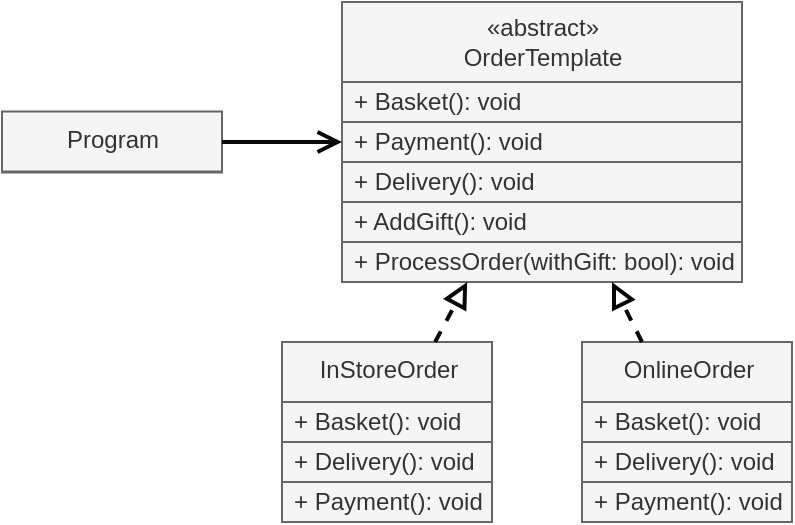 <mxfile>
    <diagram id="n-HU4fG1coUEZPLs6XPE" name="Page-1">
        <mxGraphModel dx="1059" dy="1395" grid="1" gridSize="10" guides="1" tooltips="1" connect="1" arrows="1" fold="1" page="1" pageScale="1" pageWidth="1169" pageHeight="827" background="#ffffff" math="0" shadow="0">
            <root>
                <mxCell id="0"/>
                <mxCell id="1" parent="0"/>
                <mxCell id="25" value="Program" style="swimlane;fontStyle=0;align=center;verticalAlign=top;childLayout=stackLayout;horizontal=1;startSize=30;horizontalStack=0;resizeParent=1;resizeParentMax=0;resizeLast=0;collapsible=0;marginBottom=0;html=1;fillColor=#f5f5f5;fontColor=#333333;strokeColor=#666666;" parent="1" vertex="1">
                    <mxGeometry x="30" y="-755.25" width="110" height="30.5" as="geometry"/>
                </mxCell>
                <mxCell id="204" value="&lt;span style=&quot;font-weight: 400;&quot;&gt;«abstract»&lt;/span&gt;&lt;br style=&quot;font-weight: 400;&quot;&gt;&lt;span style=&quot;font-weight: 400;&quot;&gt;OrderTemplate&lt;br&gt;&lt;/span&gt;" style="swimlane;fontStyle=1;align=center;verticalAlign=middle;childLayout=stackLayout;horizontal=1;startSize=40;horizontalStack=0;resizeParent=1;resizeParentMax=0;resizeLast=0;collapsible=0;marginBottom=0;html=1;fillColor=#f5f5f5;fontColor=#333333;strokeColor=#666666;" parent="1" vertex="1">
                    <mxGeometry x="200" y="-810" width="200" height="140" as="geometry"/>
                </mxCell>
                <mxCell id="205" value="+ Basket(): void" style="text;html=1;strokeColor=#666666;fillColor=#f5f5f5;align=left;verticalAlign=middle;spacingLeft=4;spacingRight=4;overflow=hidden;rotatable=0;points=[[0,0.5],[1,0.5]];portConstraint=eastwest;fontColor=#333333;" parent="204" vertex="1">
                    <mxGeometry y="40" width="200" height="20" as="geometry"/>
                </mxCell>
                <mxCell id="264" value="+ Payment(): void" style="text;html=1;strokeColor=#666666;fillColor=#f5f5f5;align=left;verticalAlign=middle;spacingLeft=4;spacingRight=4;overflow=hidden;rotatable=0;points=[[0,0.5],[1,0.5]];portConstraint=eastwest;fontColor=#333333;" vertex="1" parent="204">
                    <mxGeometry y="60" width="200" height="20" as="geometry"/>
                </mxCell>
                <mxCell id="265" value="+ Delivery(): void" style="text;html=1;strokeColor=#666666;fillColor=#f5f5f5;align=left;verticalAlign=middle;spacingLeft=4;spacingRight=4;overflow=hidden;rotatable=0;points=[[0,0.5],[1,0.5]];portConstraint=eastwest;fontColor=#333333;" vertex="1" parent="204">
                    <mxGeometry y="80" width="200" height="20" as="geometry"/>
                </mxCell>
                <mxCell id="266" value="+ AddGift(): void" style="text;html=1;strokeColor=#666666;fillColor=#f5f5f5;align=left;verticalAlign=middle;spacingLeft=4;spacingRight=4;overflow=hidden;rotatable=0;points=[[0,0.5],[1,0.5]];portConstraint=eastwest;fontColor=#333333;" vertex="1" parent="204">
                    <mxGeometry y="100" width="200" height="20" as="geometry"/>
                </mxCell>
                <mxCell id="263" value="+ ProcessOrder(withGift: bool): void" style="text;html=1;strokeColor=#666666;fillColor=#f5f5f5;align=left;verticalAlign=middle;spacingLeft=4;spacingRight=4;overflow=hidden;rotatable=0;points=[[0,0.5],[1,0.5]];portConstraint=eastwest;fontColor=#333333;" vertex="1" parent="204">
                    <mxGeometry y="120" width="200" height="20" as="geometry"/>
                </mxCell>
                <mxCell id="207" value="" style="endArrow=open;startArrow=none;endFill=0;startFill=0;endSize=8;html=1;verticalAlign=bottom;labelBackgroundColor=none;strokeWidth=2;sketch=0;fillColor=#f5f5f5;strokeColor=#080808;" parent="1" source="25" target="204" edge="1">
                    <mxGeometry width="160" relative="1" as="geometry">
                        <mxPoint x="119.194" y="-705.75" as="sourcePoint"/>
                        <mxPoint x="185.708" y="-650" as="targetPoint"/>
                    </mxGeometry>
                </mxCell>
                <mxCell id="254" value="InStoreOrder" style="swimlane;fontStyle=0;align=center;verticalAlign=top;childLayout=stackLayout;horizontal=1;startSize=30;horizontalStack=0;resizeParent=1;resizeParentMax=0;resizeLast=0;collapsible=0;marginBottom=0;html=1;fillColor=#f5f5f5;fontColor=#333333;strokeColor=#666666;" parent="1" vertex="1">
                    <mxGeometry x="170" y="-640" width="105" height="90" as="geometry"/>
                </mxCell>
                <mxCell id="267" value="+ Basket(): void" style="text;html=1;strokeColor=#666666;fillColor=#f5f5f5;align=left;verticalAlign=middle;spacingLeft=4;spacingRight=4;overflow=hidden;rotatable=0;points=[[0,0.5],[1,0.5]];portConstraint=eastwest;fontColor=#333333;" vertex="1" parent="254">
                    <mxGeometry y="30" width="105" height="20" as="geometry"/>
                </mxCell>
                <mxCell id="269" value="+ Delivery(): void" style="text;html=1;strokeColor=#666666;fillColor=#f5f5f5;align=left;verticalAlign=middle;spacingLeft=4;spacingRight=4;overflow=hidden;rotatable=0;points=[[0,0.5],[1,0.5]];portConstraint=eastwest;fontColor=#333333;" vertex="1" parent="254">
                    <mxGeometry y="50" width="105" height="20" as="geometry"/>
                </mxCell>
                <mxCell id="268" value="+ Payment(): void" style="text;html=1;strokeColor=#666666;fillColor=#f5f5f5;align=left;verticalAlign=middle;spacingLeft=4;spacingRight=4;overflow=hidden;rotatable=0;points=[[0,0.5],[1,0.5]];portConstraint=eastwest;fontColor=#333333;" vertex="1" parent="254">
                    <mxGeometry y="70" width="105" height="20" as="geometry"/>
                </mxCell>
                <mxCell id="256" value="" style="endArrow=block;startArrow=none;endFill=0;startFill=0;endSize=8;html=1;verticalAlign=bottom;dashed=1;labelBackgroundColor=none;sketch=0;strokeWidth=2;fillColor=#f5f5f5;strokeColor=#080808;" parent="1" source="254" target="204" edge="1">
                    <mxGeometry width="160" relative="1" as="geometry">
                        <mxPoint x="595" y="-715.777" as="sourcePoint"/>
                        <mxPoint x="470" y="-743.818" as="targetPoint"/>
                    </mxGeometry>
                </mxCell>
                <mxCell id="258" value="OnlineOrder" style="swimlane;fontStyle=0;align=center;verticalAlign=top;childLayout=stackLayout;horizontal=1;startSize=30;horizontalStack=0;resizeParent=1;resizeParentMax=0;resizeLast=0;collapsible=0;marginBottom=0;html=1;fillColor=#f5f5f5;fontColor=#333333;strokeColor=#666666;" parent="1" vertex="1">
                    <mxGeometry x="320" y="-640" width="105" height="90" as="geometry"/>
                </mxCell>
                <mxCell id="270" value="+ Basket(): void" style="text;html=1;strokeColor=#666666;fillColor=#f5f5f5;align=left;verticalAlign=middle;spacingLeft=4;spacingRight=4;overflow=hidden;rotatable=0;points=[[0,0.5],[1,0.5]];portConstraint=eastwest;fontColor=#333333;" vertex="1" parent="258">
                    <mxGeometry y="30" width="105" height="20" as="geometry"/>
                </mxCell>
                <mxCell id="272" value="+ Delivery(): void" style="text;html=1;strokeColor=#666666;fillColor=#f5f5f5;align=left;verticalAlign=middle;spacingLeft=4;spacingRight=4;overflow=hidden;rotatable=0;points=[[0,0.5],[1,0.5]];portConstraint=eastwest;fontColor=#333333;" vertex="1" parent="258">
                    <mxGeometry y="50" width="105" height="20" as="geometry"/>
                </mxCell>
                <mxCell id="271" value="+ Payment(): void" style="text;html=1;strokeColor=#666666;fillColor=#f5f5f5;align=left;verticalAlign=middle;spacingLeft=4;spacingRight=4;overflow=hidden;rotatable=0;points=[[0,0.5],[1,0.5]];portConstraint=eastwest;fontColor=#333333;" vertex="1" parent="258">
                    <mxGeometry y="70" width="105" height="20" as="geometry"/>
                </mxCell>
                <mxCell id="260" value="" style="endArrow=block;startArrow=none;endFill=0;startFill=0;endSize=8;html=1;verticalAlign=bottom;dashed=1;labelBackgroundColor=none;sketch=0;strokeWidth=2;fillColor=#f5f5f5;strokeColor=#080808;" parent="1" source="258" target="204" edge="1">
                    <mxGeometry width="160" relative="1" as="geometry">
                        <mxPoint x="101.429" y="-530" as="sourcePoint"/>
                        <mxPoint x="119.286" y="-580" as="targetPoint"/>
                    </mxGeometry>
                </mxCell>
            </root>
        </mxGraphModel>
    </diagram>
</mxfile>